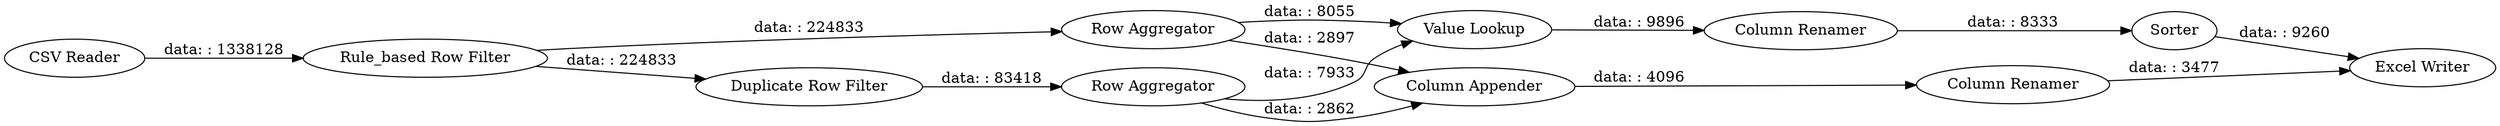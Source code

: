 digraph {
	"-3941249705683738128_2" [label="Rule_based Row Filter"]
	"-3941249705683738128_3" [label="Row Aggregator"]
	"-3941249705683738128_7" [label="Column Appender"]
	"-3941249705683738128_5" [label="Row Aggregator"]
	"-3941249705683738128_12" [label="Excel Writer"]
	"-3941249705683738128_1" [label="CSV Reader"]
	"-3941249705683738128_10" [label=Sorter]
	"-3941249705683738128_8" [label="Column Renamer"]
	"-3941249705683738128_6" [label="Value Lookup"]
	"-3941249705683738128_9" [label="Column Renamer"]
	"-3941249705683738128_4" [label="Duplicate Row Filter"]
	"-3941249705683738128_5" -> "-3941249705683738128_7" [label="data: : 2862"]
	"-3941249705683738128_2" -> "-3941249705683738128_3" [label="data: : 224833"]
	"-3941249705683738128_1" -> "-3941249705683738128_2" [label="data: : 1338128"]
	"-3941249705683738128_7" -> "-3941249705683738128_9" [label="data: : 4096"]
	"-3941249705683738128_3" -> "-3941249705683738128_7" [label="data: : 2897"]
	"-3941249705683738128_8" -> "-3941249705683738128_10" [label="data: : 8333"]
	"-3941249705683738128_2" -> "-3941249705683738128_4" [label="data: : 224833"]
	"-3941249705683738128_5" -> "-3941249705683738128_6" [label="data: : 7933"]
	"-3941249705683738128_6" -> "-3941249705683738128_8" [label="data: : 9896"]
	"-3941249705683738128_3" -> "-3941249705683738128_6" [label="data: : 8055"]
	"-3941249705683738128_9" -> "-3941249705683738128_12" [label="data: : 3477"]
	"-3941249705683738128_4" -> "-3941249705683738128_5" [label="data: : 83418"]
	"-3941249705683738128_10" -> "-3941249705683738128_12" [label="data: : 9260"]
	rankdir=LR
}
